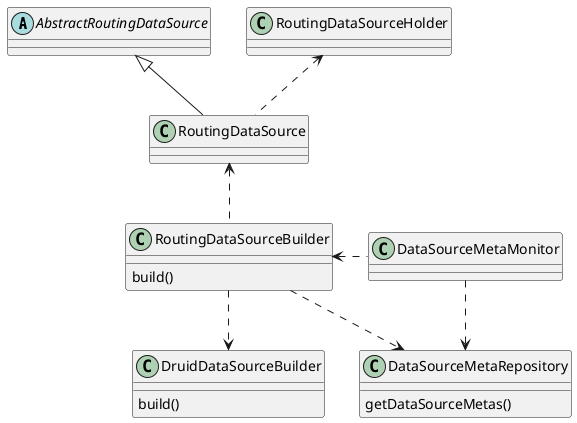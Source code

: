 @startuml

abstract class AbstractRoutingDataSource


RoutingDataSource .up.> RoutingDataSourceHolder
RoutingDataSource -up-|> AbstractRoutingDataSource
RoutingDataSourceBuilder .up.> RoutingDataSource


RoutingDataSourceBuilder ..> DruidDataSourceBuilder
RoutingDataSourceBuilder ..> DataSourceMetaRepository


RoutingDataSourceBuilder : build()
DruidDataSourceBuilder : build()
DataSourceMetaRepository : getDataSourceMetas()


DataSourceMetaMonitor ..> DataSourceMetaRepository
DataSourceMetaMonitor .left.> RoutingDataSourceBuilder

@enduml